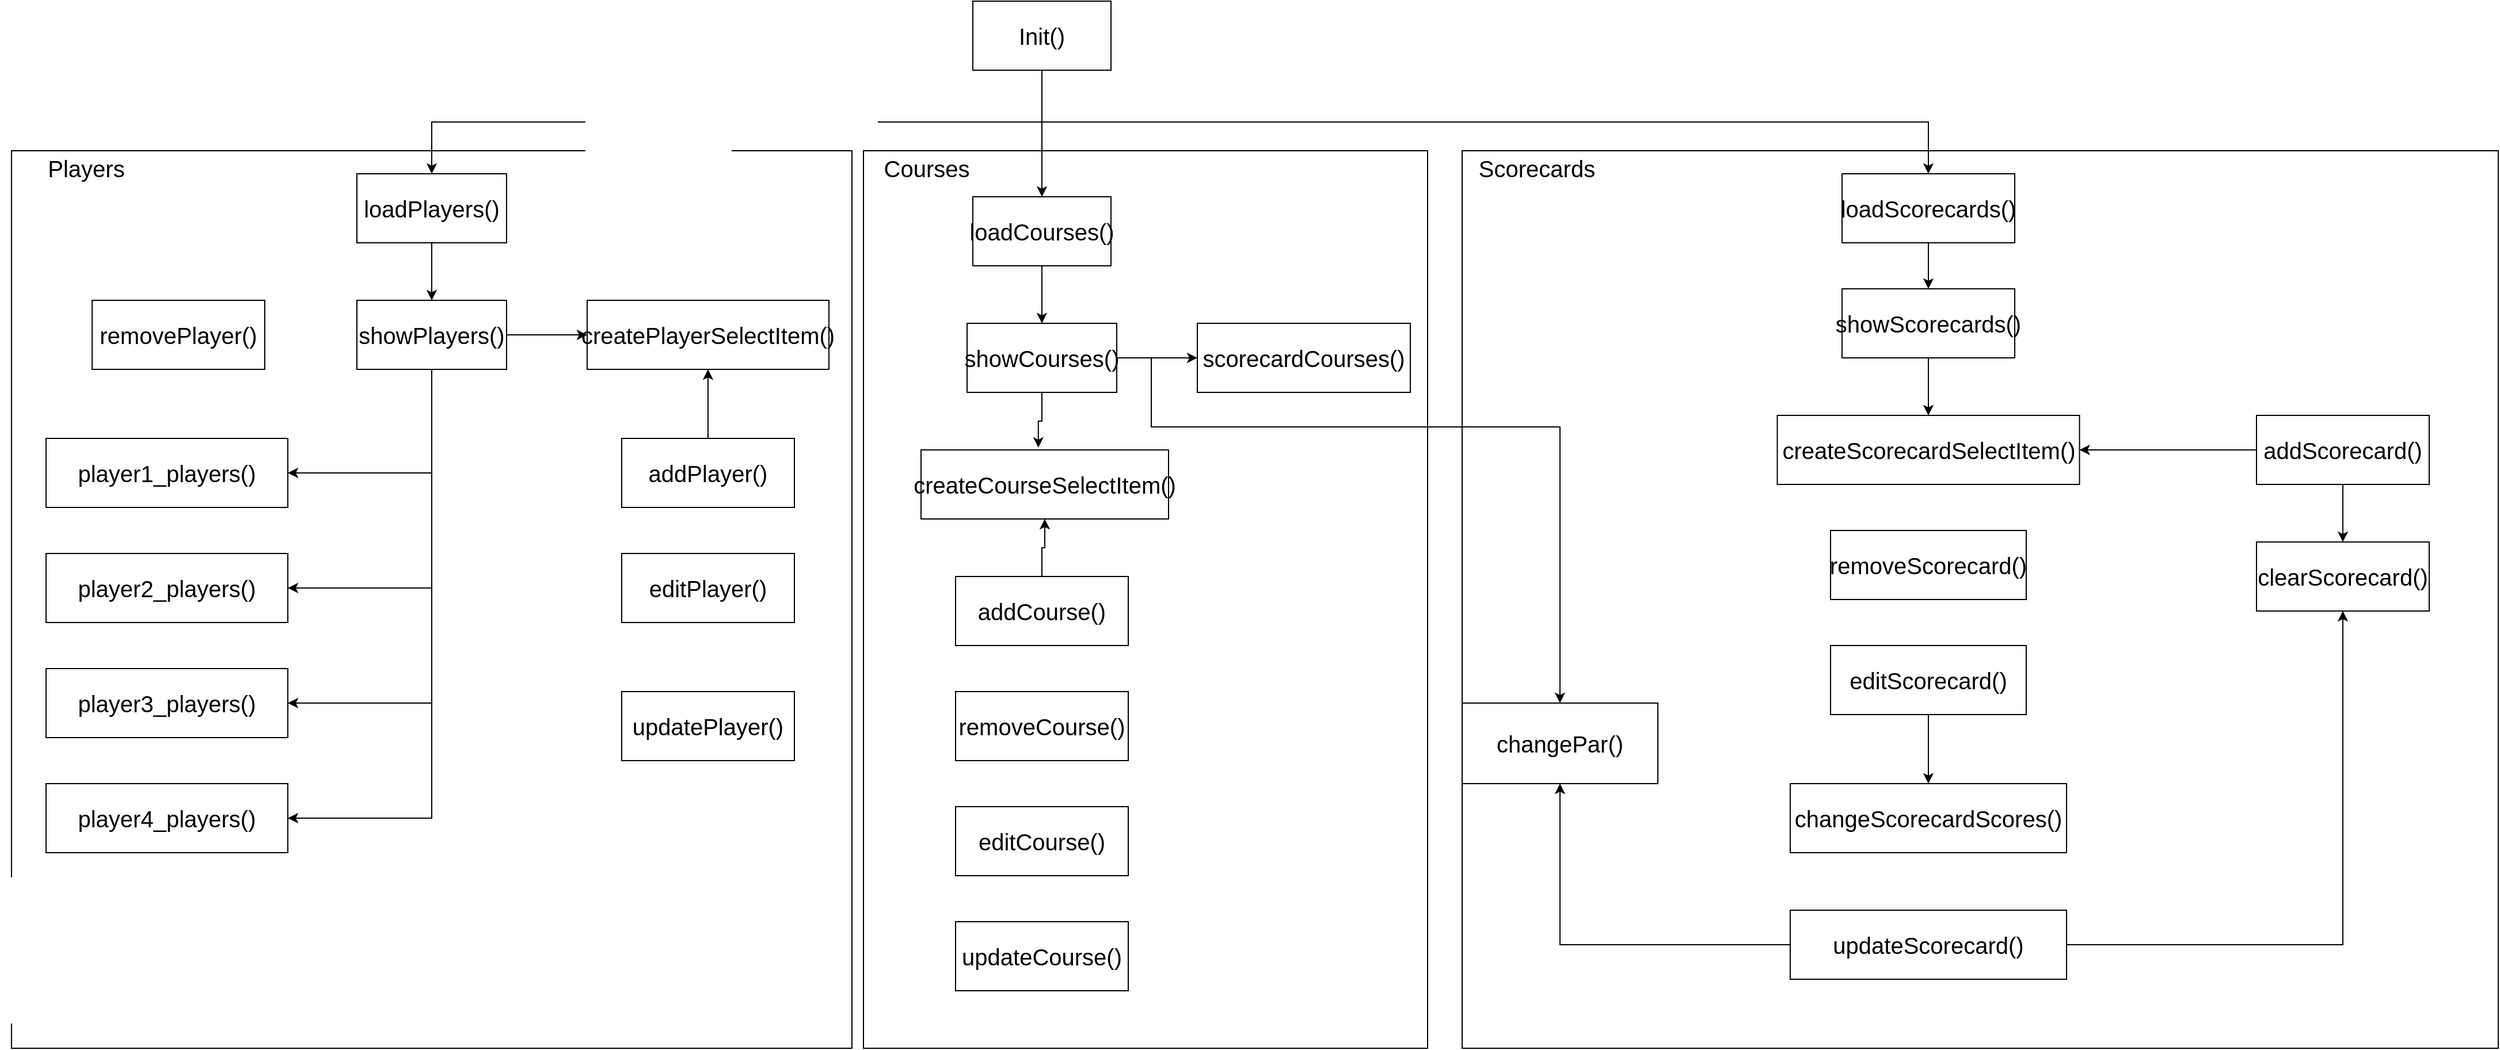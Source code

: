 <mxfile version="20.6.0" type="device"><diagram id="R2lEEEUBdFMjLlhIrx00" name="Page-1"><mxGraphModel dx="3152" dy="1112" grid="1" gridSize="10" guides="1" tooltips="1" connect="1" arrows="1" fold="1" page="1" pageScale="1" pageWidth="850" pageHeight="1100" math="0" shadow="0" extFonts="Permanent Marker^https://fonts.googleapis.com/css?family=Permanent+Marker"><root><mxCell id="0"/><mxCell id="1" parent="0"/><mxCell id="JFwW7sagzFVC4tVZSH5Q-52" value="" style="rounded=0;whiteSpace=wrap;html=1;fontSize=20;fillColor=none;" vertex="1" parent="1"><mxGeometry x="-610" y="170" width="730" height="780" as="geometry"/></mxCell><mxCell id="JFwW7sagzFVC4tVZSH5Q-51" value="" style="rounded=0;whiteSpace=wrap;html=1;fontSize=20;fillColor=none;" vertex="1" parent="1"><mxGeometry x="130" y="170" width="490" height="780" as="geometry"/></mxCell><mxCell id="JFwW7sagzFVC4tVZSH5Q-8" style="edgeStyle=orthogonalEdgeStyle;rounded=0;orthogonalLoop=1;jettySize=auto;html=1;exitX=0.5;exitY=1;exitDx=0;exitDy=0;entryX=0.5;entryY=0;entryDx=0;entryDy=0;fontSize=20;" edge="1" parent="1" source="JFwW7sagzFVC4tVZSH5Q-1" target="JFwW7sagzFVC4tVZSH5Q-3"><mxGeometry relative="1" as="geometry"/></mxCell><mxCell id="JFwW7sagzFVC4tVZSH5Q-9" style="edgeStyle=orthogonalEdgeStyle;rounded=0;orthogonalLoop=1;jettySize=auto;html=1;exitX=0.5;exitY=1;exitDx=0;exitDy=0;entryX=0.5;entryY=0;entryDx=0;entryDy=0;fontSize=20;" edge="1" parent="1" source="JFwW7sagzFVC4tVZSH5Q-1" target="JFwW7sagzFVC4tVZSH5Q-4"><mxGeometry relative="1" as="geometry"/></mxCell><mxCell id="JFwW7sagzFVC4tVZSH5Q-10" style="edgeStyle=orthogonalEdgeStyle;rounded=0;orthogonalLoop=1;jettySize=auto;html=1;exitX=0.5;exitY=1;exitDx=0;exitDy=0;entryX=0.5;entryY=0;entryDx=0;entryDy=0;fontSize=20;" edge="1" parent="1" source="JFwW7sagzFVC4tVZSH5Q-1" target="JFwW7sagzFVC4tVZSH5Q-5"><mxGeometry relative="1" as="geometry"/></mxCell><mxCell id="JFwW7sagzFVC4tVZSH5Q-1" value="Init()" style="rounded=0;whiteSpace=wrap;html=1;fontSize=20;" vertex="1" parent="1"><mxGeometry x="225" y="40" width="120" height="60" as="geometry"/></mxCell><mxCell id="JFwW7sagzFVC4tVZSH5Q-7" style="edgeStyle=orthogonalEdgeStyle;rounded=0;orthogonalLoop=1;jettySize=auto;html=1;exitX=0.5;exitY=1;exitDx=0;exitDy=0;entryX=0.5;entryY=0;entryDx=0;entryDy=0;fontSize=20;" edge="1" parent="1" source="JFwW7sagzFVC4tVZSH5Q-3" target="JFwW7sagzFVC4tVZSH5Q-55"><mxGeometry relative="1" as="geometry"><mxPoint x="-185" y="300" as="targetPoint"/></mxGeometry></mxCell><mxCell id="JFwW7sagzFVC4tVZSH5Q-3" value="loadPlayers()" style="rounded=0;whiteSpace=wrap;html=1;fontSize=20;" vertex="1" parent="1"><mxGeometry x="-310" y="190" width="130" height="60" as="geometry"/></mxCell><mxCell id="JFwW7sagzFVC4tVZSH5Q-39" style="edgeStyle=orthogonalEdgeStyle;rounded=0;orthogonalLoop=1;jettySize=auto;html=1;exitX=0.5;exitY=1;exitDx=0;exitDy=0;entryX=0.5;entryY=0;entryDx=0;entryDy=0;fontSize=20;" edge="1" parent="1" source="JFwW7sagzFVC4tVZSH5Q-4" target="JFwW7sagzFVC4tVZSH5Q-37"><mxGeometry relative="1" as="geometry"/></mxCell><mxCell id="JFwW7sagzFVC4tVZSH5Q-4" value="loadCourses()" style="rounded=0;whiteSpace=wrap;html=1;fontSize=20;" vertex="1" parent="1"><mxGeometry x="225" y="210" width="120" height="60" as="geometry"/></mxCell><mxCell id="JFwW7sagzFVC4tVZSH5Q-72" style="edgeStyle=orthogonalEdgeStyle;rounded=0;orthogonalLoop=1;jettySize=auto;html=1;exitX=0.5;exitY=1;exitDx=0;exitDy=0;entryX=0.5;entryY=0;entryDx=0;entryDy=0;fontSize=20;" edge="1" parent="1" source="JFwW7sagzFVC4tVZSH5Q-5" target="JFwW7sagzFVC4tVZSH5Q-71"><mxGeometry relative="1" as="geometry"/></mxCell><mxCell id="JFwW7sagzFVC4tVZSH5Q-5" value="loadScorecards()" style="rounded=0;whiteSpace=wrap;html=1;fontSize=20;" vertex="1" parent="1"><mxGeometry x="980" y="190" width="150" height="60" as="geometry"/></mxCell><mxCell id="JFwW7sagzFVC4tVZSH5Q-12" value="createPlayerSelectItem()" style="rounded=0;whiteSpace=wrap;html=1;fontSize=20;" vertex="1" parent="1"><mxGeometry x="-110" y="300" width="210" height="60" as="geometry"/></mxCell><mxCell id="JFwW7sagzFVC4tVZSH5Q-14" value="player4_players()" style="rounded=0;whiteSpace=wrap;html=1;fontSize=20;" vertex="1" parent="1"><mxGeometry x="-580" y="720" width="210" height="60" as="geometry"/></mxCell><mxCell id="JFwW7sagzFVC4tVZSH5Q-28" value="removePlayer()" style="rounded=0;whiteSpace=wrap;html=1;fontSize=20;" vertex="1" parent="1"><mxGeometry x="-540" y="300" width="150" height="60" as="geometry"/></mxCell><mxCell id="JFwW7sagzFVC4tVZSH5Q-65" style="edgeStyle=orthogonalEdgeStyle;rounded=0;orthogonalLoop=1;jettySize=auto;html=1;exitX=0.5;exitY=0;exitDx=0;exitDy=0;entryX=0.5;entryY=1;entryDx=0;entryDy=0;fontSize=20;" edge="1" parent="1" source="JFwW7sagzFVC4tVZSH5Q-30" target="JFwW7sagzFVC4tVZSH5Q-12"><mxGeometry relative="1" as="geometry"/></mxCell><mxCell id="JFwW7sagzFVC4tVZSH5Q-30" value="addPlayer()" style="rounded=0;whiteSpace=wrap;html=1;fontSize=20;" vertex="1" parent="1"><mxGeometry x="-80" y="420" width="150" height="60" as="geometry"/></mxCell><mxCell id="JFwW7sagzFVC4tVZSH5Q-33" value="editPlayer()" style="rounded=0;whiteSpace=wrap;html=1;fontSize=20;" vertex="1" parent="1"><mxGeometry x="-80" y="520" width="150" height="60" as="geometry"/></mxCell><mxCell id="JFwW7sagzFVC4tVZSH5Q-34" value="updatePlayer()" style="rounded=0;whiteSpace=wrap;html=1;fontSize=20;" vertex="1" parent="1"><mxGeometry x="-80" y="640" width="150" height="60" as="geometry"/></mxCell><mxCell id="JFwW7sagzFVC4tVZSH5Q-48" style="edgeStyle=orthogonalEdgeStyle;rounded=0;orthogonalLoop=1;jettySize=auto;html=1;exitX=0.5;exitY=1;exitDx=0;exitDy=0;entryX=0.474;entryY=-0.033;entryDx=0;entryDy=0;entryPerimeter=0;fontSize=20;" edge="1" parent="1" source="JFwW7sagzFVC4tVZSH5Q-37" target="JFwW7sagzFVC4tVZSH5Q-38"><mxGeometry relative="1" as="geometry"/></mxCell><mxCell id="JFwW7sagzFVC4tVZSH5Q-66" style="edgeStyle=orthogonalEdgeStyle;rounded=0;orthogonalLoop=1;jettySize=auto;html=1;exitX=1;exitY=0.5;exitDx=0;exitDy=0;fontSize=20;" edge="1" parent="1" source="JFwW7sagzFVC4tVZSH5Q-37" target="JFwW7sagzFVC4tVZSH5Q-53"><mxGeometry relative="1" as="geometry"/></mxCell><mxCell id="JFwW7sagzFVC4tVZSH5Q-88" style="edgeStyle=orthogonalEdgeStyle;rounded=0;orthogonalLoop=1;jettySize=auto;html=1;exitX=1;exitY=0.5;exitDx=0;exitDy=0;entryX=0.5;entryY=0;entryDx=0;entryDy=0;fontSize=20;" edge="1" parent="1" source="JFwW7sagzFVC4tVZSH5Q-37" target="JFwW7sagzFVC4tVZSH5Q-85"><mxGeometry relative="1" as="geometry"><Array as="points"><mxPoint x="380" y="350"/><mxPoint x="380" y="410"/><mxPoint x="735" y="410"/></Array></mxGeometry></mxCell><mxCell id="JFwW7sagzFVC4tVZSH5Q-37" value="showCourses()" style="rounded=0;whiteSpace=wrap;html=1;fontSize=20;" vertex="1" parent="1"><mxGeometry x="220" y="320" width="130" height="60" as="geometry"/></mxCell><mxCell id="JFwW7sagzFVC4tVZSH5Q-38" value="createCourseSelectItem()" style="rounded=0;whiteSpace=wrap;html=1;fontSize=20;" vertex="1" parent="1"><mxGeometry x="180" y="430" width="215" height="60" as="geometry"/></mxCell><mxCell id="JFwW7sagzFVC4tVZSH5Q-43" value="removeCourse()" style="rounded=0;whiteSpace=wrap;html=1;fontSize=20;" vertex="1" parent="1"><mxGeometry x="210" y="640" width="150" height="60" as="geometry"/></mxCell><mxCell id="JFwW7sagzFVC4tVZSH5Q-54" style="edgeStyle=orthogonalEdgeStyle;rounded=0;orthogonalLoop=1;jettySize=auto;html=1;exitX=0.5;exitY=0;exitDx=0;exitDy=0;entryX=0.5;entryY=1;entryDx=0;entryDy=0;fontSize=20;" edge="1" parent="1" source="JFwW7sagzFVC4tVZSH5Q-44" target="JFwW7sagzFVC4tVZSH5Q-38"><mxGeometry relative="1" as="geometry"/></mxCell><mxCell id="JFwW7sagzFVC4tVZSH5Q-44" value="addCourse()" style="rounded=0;whiteSpace=wrap;html=1;fontSize=20;" vertex="1" parent="1"><mxGeometry x="210" y="540" width="150" height="60" as="geometry"/></mxCell><mxCell id="JFwW7sagzFVC4tVZSH5Q-46" value="editCourse()" style="rounded=0;whiteSpace=wrap;html=1;fontSize=20;" vertex="1" parent="1"><mxGeometry x="210" y="740" width="150" height="60" as="geometry"/></mxCell><mxCell id="JFwW7sagzFVC4tVZSH5Q-47" value="updateCourse()" style="rounded=0;whiteSpace=wrap;html=1;fontSize=20;" vertex="1" parent="1"><mxGeometry x="210" y="840" width="150" height="60" as="geometry"/></mxCell><mxCell id="JFwW7sagzFVC4tVZSH5Q-53" value="scorecardCourses()" style="rounded=0;whiteSpace=wrap;html=1;fontSize=20;" vertex="1" parent="1"><mxGeometry x="420" y="320" width="185" height="60" as="geometry"/></mxCell><mxCell id="JFwW7sagzFVC4tVZSH5Q-60" style="edgeStyle=orthogonalEdgeStyle;rounded=0;orthogonalLoop=1;jettySize=auto;html=1;exitX=1;exitY=0.5;exitDx=0;exitDy=0;entryX=0;entryY=0.5;entryDx=0;entryDy=0;fontSize=20;" edge="1" parent="1" source="JFwW7sagzFVC4tVZSH5Q-55" target="JFwW7sagzFVC4tVZSH5Q-12"><mxGeometry relative="1" as="geometry"/></mxCell><mxCell id="JFwW7sagzFVC4tVZSH5Q-61" style="edgeStyle=orthogonalEdgeStyle;rounded=0;orthogonalLoop=1;jettySize=auto;html=1;exitX=0.5;exitY=1;exitDx=0;exitDy=0;entryX=1;entryY=0.5;entryDx=0;entryDy=0;fontSize=20;" edge="1" parent="1" source="JFwW7sagzFVC4tVZSH5Q-55" target="JFwW7sagzFVC4tVZSH5Q-56"><mxGeometry relative="1" as="geometry"/></mxCell><mxCell id="JFwW7sagzFVC4tVZSH5Q-62" style="edgeStyle=orthogonalEdgeStyle;rounded=0;orthogonalLoop=1;jettySize=auto;html=1;exitX=0.5;exitY=1;exitDx=0;exitDy=0;entryX=1;entryY=0.5;entryDx=0;entryDy=0;fontSize=20;" edge="1" parent="1" source="JFwW7sagzFVC4tVZSH5Q-55" target="JFwW7sagzFVC4tVZSH5Q-57"><mxGeometry relative="1" as="geometry"/></mxCell><mxCell id="JFwW7sagzFVC4tVZSH5Q-63" style="edgeStyle=orthogonalEdgeStyle;rounded=0;orthogonalLoop=1;jettySize=auto;html=1;exitX=0.5;exitY=1;exitDx=0;exitDy=0;entryX=1;entryY=0.5;entryDx=0;entryDy=0;fontSize=20;" edge="1" parent="1" source="JFwW7sagzFVC4tVZSH5Q-55" target="JFwW7sagzFVC4tVZSH5Q-58"><mxGeometry relative="1" as="geometry"/></mxCell><mxCell id="JFwW7sagzFVC4tVZSH5Q-64" style="edgeStyle=orthogonalEdgeStyle;rounded=0;orthogonalLoop=1;jettySize=auto;html=1;exitX=0.5;exitY=1;exitDx=0;exitDy=0;entryX=1;entryY=0.5;entryDx=0;entryDy=0;fontSize=20;" edge="1" parent="1" source="JFwW7sagzFVC4tVZSH5Q-55" target="JFwW7sagzFVC4tVZSH5Q-14"><mxGeometry relative="1" as="geometry"/></mxCell><mxCell id="JFwW7sagzFVC4tVZSH5Q-55" value="showPlayers()" style="rounded=0;whiteSpace=wrap;html=1;fontSize=20;" vertex="1" parent="1"><mxGeometry x="-310" y="300" width="130" height="60" as="geometry"/></mxCell><mxCell id="JFwW7sagzFVC4tVZSH5Q-56" value="player1_players()" style="rounded=0;whiteSpace=wrap;html=1;fontSize=20;" vertex="1" parent="1"><mxGeometry x="-580" y="420" width="210" height="60" as="geometry"/></mxCell><mxCell id="JFwW7sagzFVC4tVZSH5Q-57" value="player2_players()" style="rounded=0;whiteSpace=wrap;html=1;fontSize=20;" vertex="1" parent="1"><mxGeometry x="-580" y="520" width="210" height="60" as="geometry"/></mxCell><mxCell id="JFwW7sagzFVC4tVZSH5Q-58" value="player3_players()" style="rounded=0;whiteSpace=wrap;html=1;fontSize=20;" vertex="1" parent="1"><mxGeometry x="-580" y="620" width="210" height="60" as="geometry"/></mxCell><mxCell id="JFwW7sagzFVC4tVZSH5Q-67" value="Courses" style="text;html=1;strokeColor=none;fillColor=none;align=center;verticalAlign=middle;whiteSpace=wrap;rounded=0;fontSize=20;" vertex="1" parent="1"><mxGeometry x="110" y="170" width="150" height="30" as="geometry"/></mxCell><mxCell id="JFwW7sagzFVC4tVZSH5Q-70" value="Players" style="text;html=1;strokeColor=none;fillColor=none;align=center;verticalAlign=middle;whiteSpace=wrap;rounded=0;fontSize=20;" vertex="1" parent="1"><mxGeometry x="-620" y="170" width="150" height="30" as="geometry"/></mxCell><mxCell id="JFwW7sagzFVC4tVZSH5Q-74" style="edgeStyle=orthogonalEdgeStyle;rounded=0;orthogonalLoop=1;jettySize=auto;html=1;exitX=0.5;exitY=1;exitDx=0;exitDy=0;entryX=0.5;entryY=0;entryDx=0;entryDy=0;fontSize=20;" edge="1" parent="1" source="JFwW7sagzFVC4tVZSH5Q-71" target="JFwW7sagzFVC4tVZSH5Q-73"><mxGeometry relative="1" as="geometry"/></mxCell><mxCell id="JFwW7sagzFVC4tVZSH5Q-71" value="showScorecards()" style="rounded=0;whiteSpace=wrap;html=1;fontSize=20;" vertex="1" parent="1"><mxGeometry x="980" y="290" width="150" height="60" as="geometry"/></mxCell><mxCell id="JFwW7sagzFVC4tVZSH5Q-73" value="createScorecardSelectItem()" style="rounded=0;whiteSpace=wrap;html=1;fontSize=20;" vertex="1" parent="1"><mxGeometry x="923.75" y="400" width="262.5" height="60" as="geometry"/></mxCell><mxCell id="JFwW7sagzFVC4tVZSH5Q-77" style="edgeStyle=orthogonalEdgeStyle;rounded=0;orthogonalLoop=1;jettySize=auto;html=1;exitX=0.5;exitY=1;exitDx=0;exitDy=0;entryX=0.5;entryY=0;entryDx=0;entryDy=0;fontSize=20;" edge="1" parent="1" source="JFwW7sagzFVC4tVZSH5Q-75" target="JFwW7sagzFVC4tVZSH5Q-76"><mxGeometry relative="1" as="geometry"/></mxCell><mxCell id="JFwW7sagzFVC4tVZSH5Q-78" style="edgeStyle=orthogonalEdgeStyle;rounded=0;orthogonalLoop=1;jettySize=auto;html=1;exitX=0;exitY=0.5;exitDx=0;exitDy=0;entryX=1;entryY=0.5;entryDx=0;entryDy=0;fontSize=20;" edge="1" parent="1" source="JFwW7sagzFVC4tVZSH5Q-75" target="JFwW7sagzFVC4tVZSH5Q-73"><mxGeometry relative="1" as="geometry"/></mxCell><mxCell id="JFwW7sagzFVC4tVZSH5Q-75" value="addScorecard()" style="rounded=0;whiteSpace=wrap;html=1;fontSize=20;" vertex="1" parent="1"><mxGeometry x="1340" y="400" width="150" height="60" as="geometry"/></mxCell><mxCell id="JFwW7sagzFVC4tVZSH5Q-76" value="clearScorecard()" style="rounded=0;whiteSpace=wrap;html=1;fontSize=20;" vertex="1" parent="1"><mxGeometry x="1340" y="510" width="150" height="60" as="geometry"/></mxCell><mxCell id="JFwW7sagzFVC4tVZSH5Q-79" value="removeScorecard()" style="rounded=0;whiteSpace=wrap;html=1;fontSize=20;" vertex="1" parent="1"><mxGeometry x="970" y="500" width="170" height="60" as="geometry"/></mxCell><mxCell id="JFwW7sagzFVC4tVZSH5Q-82" style="edgeStyle=orthogonalEdgeStyle;rounded=0;orthogonalLoop=1;jettySize=auto;html=1;exitX=0.5;exitY=1;exitDx=0;exitDy=0;entryX=0.5;entryY=0;entryDx=0;entryDy=0;fontSize=20;" edge="1" parent="1" source="JFwW7sagzFVC4tVZSH5Q-80" target="JFwW7sagzFVC4tVZSH5Q-81"><mxGeometry relative="1" as="geometry"/></mxCell><mxCell id="JFwW7sagzFVC4tVZSH5Q-80" value="editScorecard()" style="rounded=0;whiteSpace=wrap;html=1;fontSize=20;" vertex="1" parent="1"><mxGeometry x="970" y="600" width="170" height="60" as="geometry"/></mxCell><mxCell id="JFwW7sagzFVC4tVZSH5Q-81" value="changeScorecardScores()" style="rounded=0;whiteSpace=wrap;html=1;fontSize=20;" vertex="1" parent="1"><mxGeometry x="935" y="720" width="240" height="60" as="geometry"/></mxCell><mxCell id="JFwW7sagzFVC4tVZSH5Q-84" style="edgeStyle=orthogonalEdgeStyle;rounded=0;orthogonalLoop=1;jettySize=auto;html=1;exitX=1;exitY=0.5;exitDx=0;exitDy=0;entryX=0.5;entryY=1;entryDx=0;entryDy=0;fontSize=20;" edge="1" parent="1" source="JFwW7sagzFVC4tVZSH5Q-83" target="JFwW7sagzFVC4tVZSH5Q-76"><mxGeometry relative="1" as="geometry"/></mxCell><mxCell id="JFwW7sagzFVC4tVZSH5Q-86" style="edgeStyle=orthogonalEdgeStyle;rounded=0;orthogonalLoop=1;jettySize=auto;html=1;exitX=0;exitY=0.5;exitDx=0;exitDy=0;entryX=0.5;entryY=1;entryDx=0;entryDy=0;fontSize=20;" edge="1" parent="1" source="JFwW7sagzFVC4tVZSH5Q-83" target="JFwW7sagzFVC4tVZSH5Q-85"><mxGeometry relative="1" as="geometry"/></mxCell><mxCell id="JFwW7sagzFVC4tVZSH5Q-83" value="updateScorecard()" style="rounded=0;whiteSpace=wrap;html=1;fontSize=20;" vertex="1" parent="1"><mxGeometry x="935" y="830" width="240" height="60" as="geometry"/></mxCell><mxCell id="JFwW7sagzFVC4tVZSH5Q-85" value="changePar()" style="rounded=0;whiteSpace=wrap;html=1;fontSize=20;" vertex="1" parent="1"><mxGeometry x="650" y="650" width="170" height="70" as="geometry"/></mxCell><mxCell id="JFwW7sagzFVC4tVZSH5Q-89" value="" style="rounded=0;whiteSpace=wrap;html=1;fontSize=20;fillColor=none;" vertex="1" parent="1"><mxGeometry x="650" y="170" width="900" height="780" as="geometry"/></mxCell><mxCell id="JFwW7sagzFVC4tVZSH5Q-90" value="Scorecards" style="text;html=1;strokeColor=none;fillColor=none;align=center;verticalAlign=middle;whiteSpace=wrap;rounded=0;fontSize=20;" vertex="1" parent="1"><mxGeometry x="640" y="170" width="150" height="30" as="geometry"/></mxCell></root></mxGraphModel></diagram></mxfile>